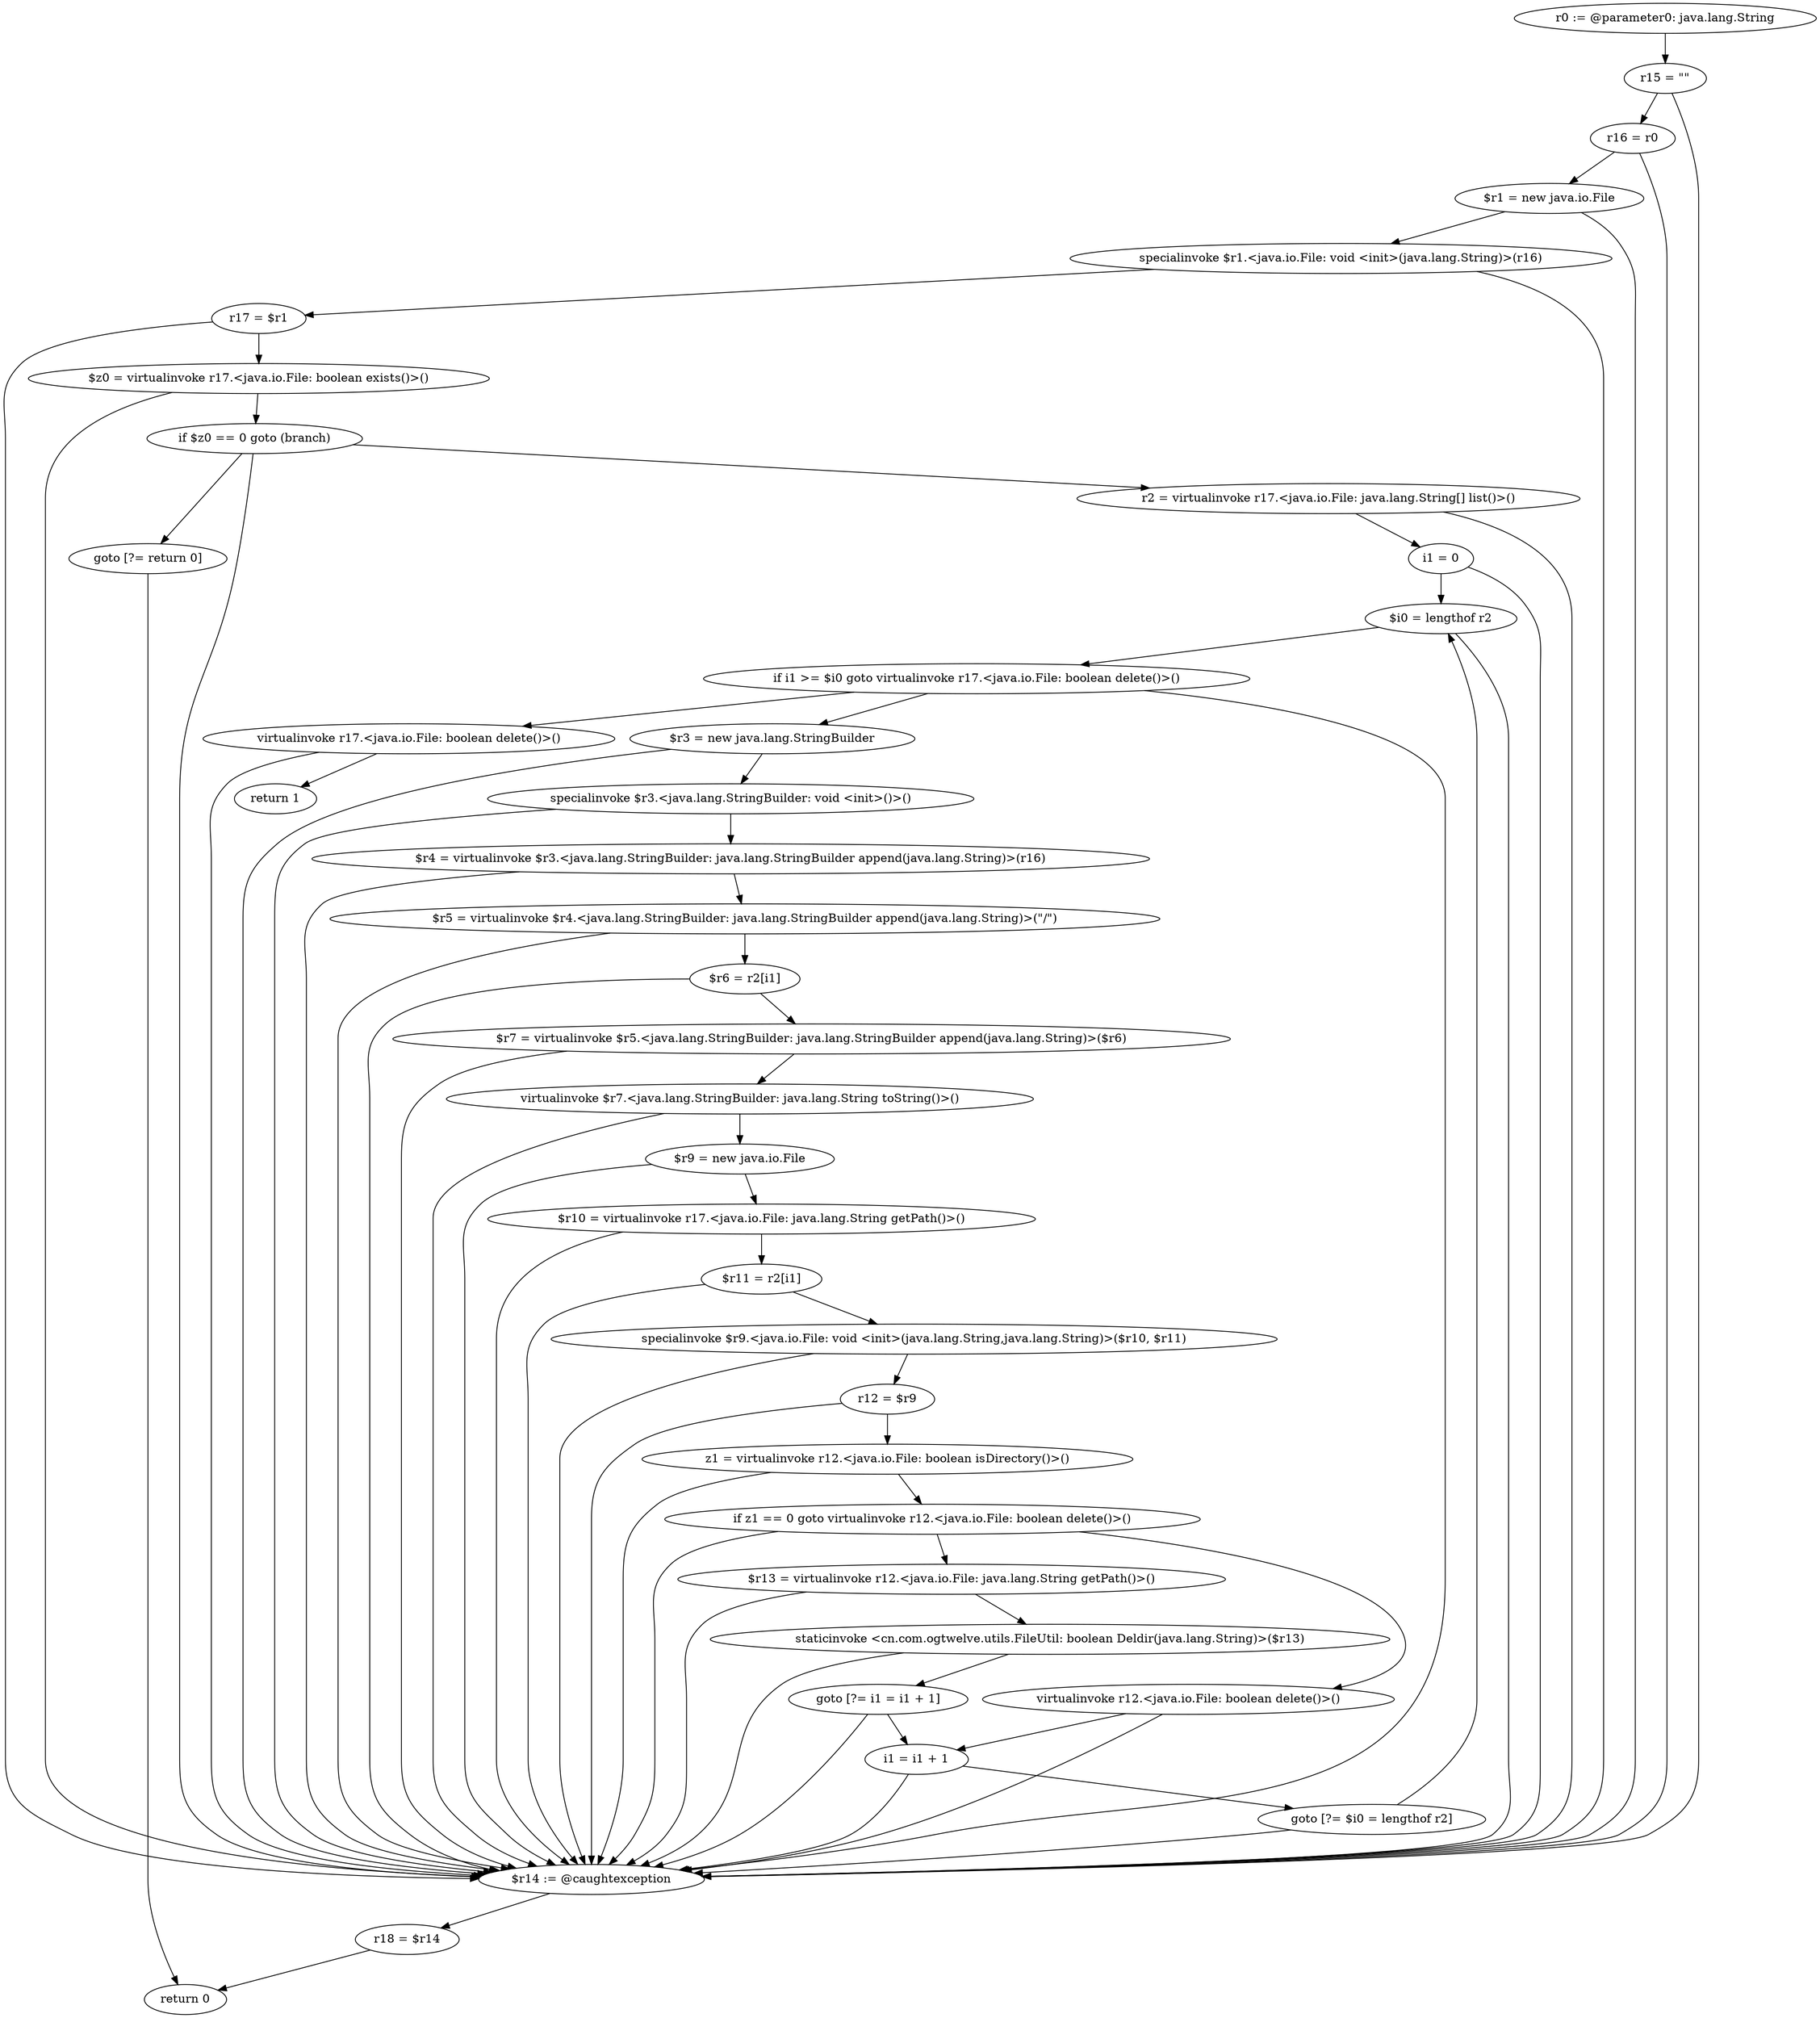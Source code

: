 digraph "unitGraph" {
    "r0 := @parameter0: java.lang.String"
    "r15 = \"\""
    "r16 = r0"
    "$r1 = new java.io.File"
    "specialinvoke $r1.<java.io.File: void <init>(java.lang.String)>(r16)"
    "r17 = $r1"
    "$z0 = virtualinvoke r17.<java.io.File: boolean exists()>()"
    "if $z0 == 0 goto (branch)"
    "r2 = virtualinvoke r17.<java.io.File: java.lang.String[] list()>()"
    "i1 = 0"
    "$i0 = lengthof r2"
    "if i1 >= $i0 goto virtualinvoke r17.<java.io.File: boolean delete()>()"
    "$r3 = new java.lang.StringBuilder"
    "specialinvoke $r3.<java.lang.StringBuilder: void <init>()>()"
    "$r4 = virtualinvoke $r3.<java.lang.StringBuilder: java.lang.StringBuilder append(java.lang.String)>(r16)"
    "$r5 = virtualinvoke $r4.<java.lang.StringBuilder: java.lang.StringBuilder append(java.lang.String)>(\"/\")"
    "$r6 = r2[i1]"
    "$r7 = virtualinvoke $r5.<java.lang.StringBuilder: java.lang.StringBuilder append(java.lang.String)>($r6)"
    "virtualinvoke $r7.<java.lang.StringBuilder: java.lang.String toString()>()"
    "$r9 = new java.io.File"
    "$r10 = virtualinvoke r17.<java.io.File: java.lang.String getPath()>()"
    "$r11 = r2[i1]"
    "specialinvoke $r9.<java.io.File: void <init>(java.lang.String,java.lang.String)>($r10, $r11)"
    "r12 = $r9"
    "z1 = virtualinvoke r12.<java.io.File: boolean isDirectory()>()"
    "if z1 == 0 goto virtualinvoke r12.<java.io.File: boolean delete()>()"
    "$r13 = virtualinvoke r12.<java.io.File: java.lang.String getPath()>()"
    "staticinvoke <cn.com.ogtwelve.utils.FileUtil: boolean Deldir(java.lang.String)>($r13)"
    "goto [?= i1 = i1 + 1]"
    "virtualinvoke r12.<java.io.File: boolean delete()>()"
    "i1 = i1 + 1"
    "goto [?= $i0 = lengthof r2]"
    "virtualinvoke r17.<java.io.File: boolean delete()>()"
    "return 1"
    "goto [?= return 0]"
    "$r14 := @caughtexception"
    "r18 = $r14"
    "return 0"
    "r0 := @parameter0: java.lang.String"->"r15 = \"\"";
    "r15 = \"\""->"r16 = r0";
    "r15 = \"\""->"$r14 := @caughtexception";
    "r16 = r0"->"$r1 = new java.io.File";
    "r16 = r0"->"$r14 := @caughtexception";
    "$r1 = new java.io.File"->"specialinvoke $r1.<java.io.File: void <init>(java.lang.String)>(r16)";
    "$r1 = new java.io.File"->"$r14 := @caughtexception";
    "specialinvoke $r1.<java.io.File: void <init>(java.lang.String)>(r16)"->"r17 = $r1";
    "specialinvoke $r1.<java.io.File: void <init>(java.lang.String)>(r16)"->"$r14 := @caughtexception";
    "r17 = $r1"->"$z0 = virtualinvoke r17.<java.io.File: boolean exists()>()";
    "r17 = $r1"->"$r14 := @caughtexception";
    "$z0 = virtualinvoke r17.<java.io.File: boolean exists()>()"->"if $z0 == 0 goto (branch)";
    "$z0 = virtualinvoke r17.<java.io.File: boolean exists()>()"->"$r14 := @caughtexception";
    "if $z0 == 0 goto (branch)"->"r2 = virtualinvoke r17.<java.io.File: java.lang.String[] list()>()";
    "if $z0 == 0 goto (branch)"->"goto [?= return 0]";
    "if $z0 == 0 goto (branch)"->"$r14 := @caughtexception";
    "r2 = virtualinvoke r17.<java.io.File: java.lang.String[] list()>()"->"i1 = 0";
    "r2 = virtualinvoke r17.<java.io.File: java.lang.String[] list()>()"->"$r14 := @caughtexception";
    "i1 = 0"->"$i0 = lengthof r2";
    "i1 = 0"->"$r14 := @caughtexception";
    "$i0 = lengthof r2"->"if i1 >= $i0 goto virtualinvoke r17.<java.io.File: boolean delete()>()";
    "$i0 = lengthof r2"->"$r14 := @caughtexception";
    "if i1 >= $i0 goto virtualinvoke r17.<java.io.File: boolean delete()>()"->"$r3 = new java.lang.StringBuilder";
    "if i1 >= $i0 goto virtualinvoke r17.<java.io.File: boolean delete()>()"->"virtualinvoke r17.<java.io.File: boolean delete()>()";
    "if i1 >= $i0 goto virtualinvoke r17.<java.io.File: boolean delete()>()"->"$r14 := @caughtexception";
    "$r3 = new java.lang.StringBuilder"->"specialinvoke $r3.<java.lang.StringBuilder: void <init>()>()";
    "$r3 = new java.lang.StringBuilder"->"$r14 := @caughtexception";
    "specialinvoke $r3.<java.lang.StringBuilder: void <init>()>()"->"$r4 = virtualinvoke $r3.<java.lang.StringBuilder: java.lang.StringBuilder append(java.lang.String)>(r16)";
    "specialinvoke $r3.<java.lang.StringBuilder: void <init>()>()"->"$r14 := @caughtexception";
    "$r4 = virtualinvoke $r3.<java.lang.StringBuilder: java.lang.StringBuilder append(java.lang.String)>(r16)"->"$r5 = virtualinvoke $r4.<java.lang.StringBuilder: java.lang.StringBuilder append(java.lang.String)>(\"/\")";
    "$r4 = virtualinvoke $r3.<java.lang.StringBuilder: java.lang.StringBuilder append(java.lang.String)>(r16)"->"$r14 := @caughtexception";
    "$r5 = virtualinvoke $r4.<java.lang.StringBuilder: java.lang.StringBuilder append(java.lang.String)>(\"/\")"->"$r6 = r2[i1]";
    "$r5 = virtualinvoke $r4.<java.lang.StringBuilder: java.lang.StringBuilder append(java.lang.String)>(\"/\")"->"$r14 := @caughtexception";
    "$r6 = r2[i1]"->"$r7 = virtualinvoke $r5.<java.lang.StringBuilder: java.lang.StringBuilder append(java.lang.String)>($r6)";
    "$r6 = r2[i1]"->"$r14 := @caughtexception";
    "$r7 = virtualinvoke $r5.<java.lang.StringBuilder: java.lang.StringBuilder append(java.lang.String)>($r6)"->"virtualinvoke $r7.<java.lang.StringBuilder: java.lang.String toString()>()";
    "$r7 = virtualinvoke $r5.<java.lang.StringBuilder: java.lang.StringBuilder append(java.lang.String)>($r6)"->"$r14 := @caughtexception";
    "virtualinvoke $r7.<java.lang.StringBuilder: java.lang.String toString()>()"->"$r9 = new java.io.File";
    "virtualinvoke $r7.<java.lang.StringBuilder: java.lang.String toString()>()"->"$r14 := @caughtexception";
    "$r9 = new java.io.File"->"$r10 = virtualinvoke r17.<java.io.File: java.lang.String getPath()>()";
    "$r9 = new java.io.File"->"$r14 := @caughtexception";
    "$r10 = virtualinvoke r17.<java.io.File: java.lang.String getPath()>()"->"$r11 = r2[i1]";
    "$r10 = virtualinvoke r17.<java.io.File: java.lang.String getPath()>()"->"$r14 := @caughtexception";
    "$r11 = r2[i1]"->"specialinvoke $r9.<java.io.File: void <init>(java.lang.String,java.lang.String)>($r10, $r11)";
    "$r11 = r2[i1]"->"$r14 := @caughtexception";
    "specialinvoke $r9.<java.io.File: void <init>(java.lang.String,java.lang.String)>($r10, $r11)"->"r12 = $r9";
    "specialinvoke $r9.<java.io.File: void <init>(java.lang.String,java.lang.String)>($r10, $r11)"->"$r14 := @caughtexception";
    "r12 = $r9"->"z1 = virtualinvoke r12.<java.io.File: boolean isDirectory()>()";
    "r12 = $r9"->"$r14 := @caughtexception";
    "z1 = virtualinvoke r12.<java.io.File: boolean isDirectory()>()"->"if z1 == 0 goto virtualinvoke r12.<java.io.File: boolean delete()>()";
    "z1 = virtualinvoke r12.<java.io.File: boolean isDirectory()>()"->"$r14 := @caughtexception";
    "if z1 == 0 goto virtualinvoke r12.<java.io.File: boolean delete()>()"->"$r13 = virtualinvoke r12.<java.io.File: java.lang.String getPath()>()";
    "if z1 == 0 goto virtualinvoke r12.<java.io.File: boolean delete()>()"->"virtualinvoke r12.<java.io.File: boolean delete()>()";
    "if z1 == 0 goto virtualinvoke r12.<java.io.File: boolean delete()>()"->"$r14 := @caughtexception";
    "$r13 = virtualinvoke r12.<java.io.File: java.lang.String getPath()>()"->"staticinvoke <cn.com.ogtwelve.utils.FileUtil: boolean Deldir(java.lang.String)>($r13)";
    "$r13 = virtualinvoke r12.<java.io.File: java.lang.String getPath()>()"->"$r14 := @caughtexception";
    "staticinvoke <cn.com.ogtwelve.utils.FileUtil: boolean Deldir(java.lang.String)>($r13)"->"goto [?= i1 = i1 + 1]";
    "staticinvoke <cn.com.ogtwelve.utils.FileUtil: boolean Deldir(java.lang.String)>($r13)"->"$r14 := @caughtexception";
    "goto [?= i1 = i1 + 1]"->"i1 = i1 + 1";
    "goto [?= i1 = i1 + 1]"->"$r14 := @caughtexception";
    "virtualinvoke r12.<java.io.File: boolean delete()>()"->"i1 = i1 + 1";
    "virtualinvoke r12.<java.io.File: boolean delete()>()"->"$r14 := @caughtexception";
    "i1 = i1 + 1"->"goto [?= $i0 = lengthof r2]";
    "i1 = i1 + 1"->"$r14 := @caughtexception";
    "goto [?= $i0 = lengthof r2]"->"$i0 = lengthof r2";
    "goto [?= $i0 = lengthof r2]"->"$r14 := @caughtexception";
    "virtualinvoke r17.<java.io.File: boolean delete()>()"->"return 1";
    "virtualinvoke r17.<java.io.File: boolean delete()>()"->"$r14 := @caughtexception";
    "goto [?= return 0]"->"return 0";
    "$r14 := @caughtexception"->"r18 = $r14";
    "r18 = $r14"->"return 0";
}

